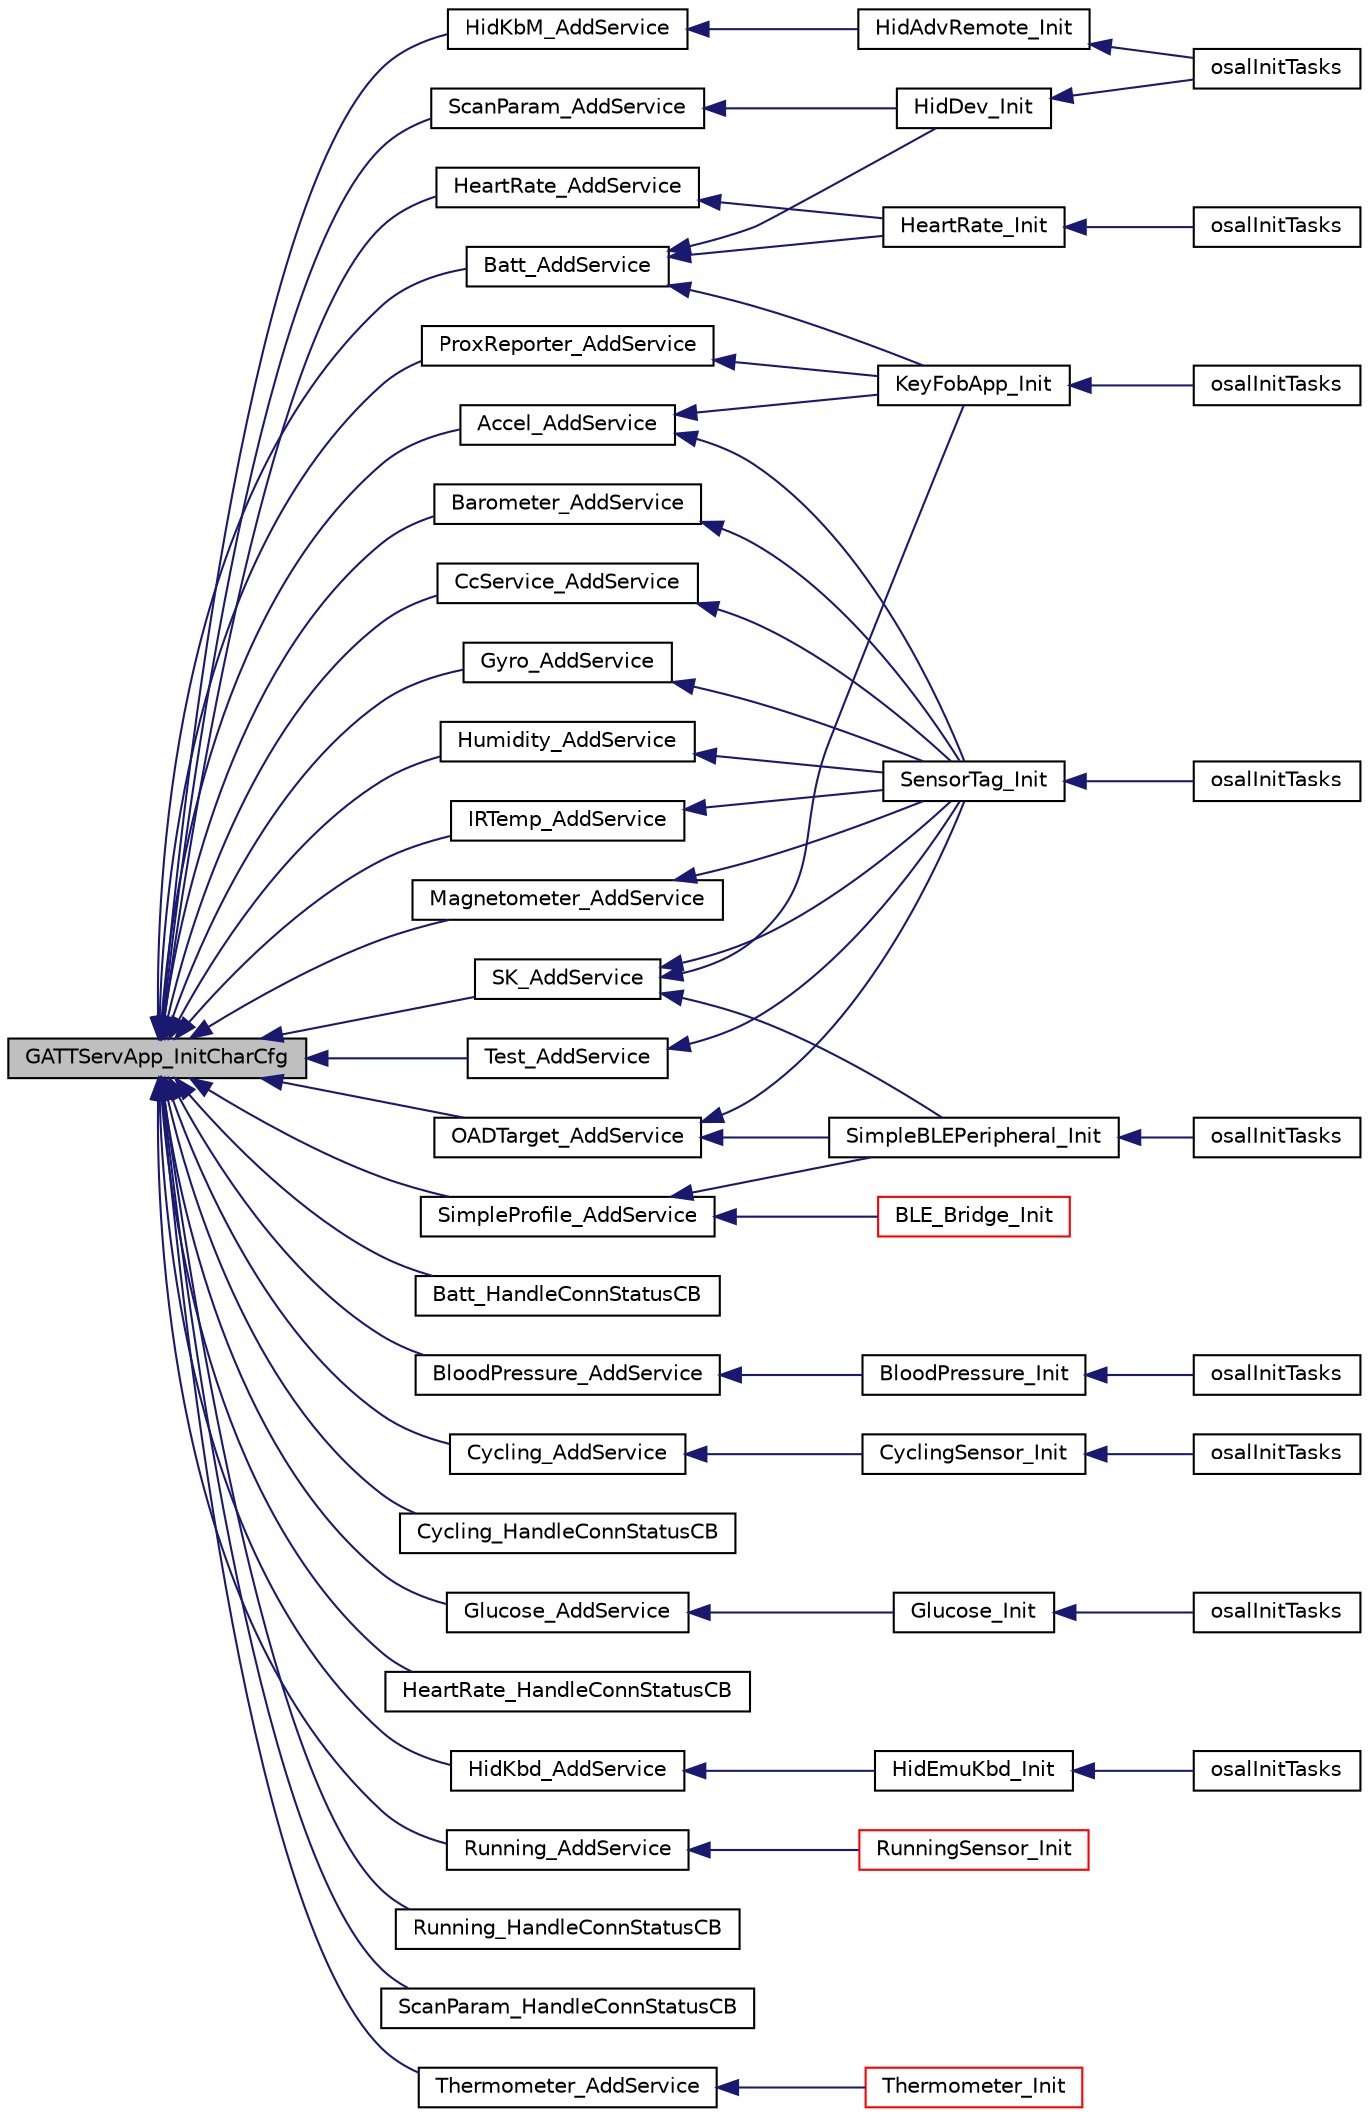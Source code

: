 digraph "GATTServApp_InitCharCfg"
{
  edge [fontname="Helvetica",fontsize="10",labelfontname="Helvetica",labelfontsize="10"];
  node [fontname="Helvetica",fontsize="10",shape=record];
  rankdir="LR";
  Node1 [label="GATTServApp_InitCharCfg",height=0.2,width=0.4,color="black", fillcolor="grey75", style="filled" fontcolor="black"];
  Node1 -> Node2 [dir="back",color="midnightblue",fontsize="10",style="solid",fontname="Helvetica"];
  Node2 [label="Accel_AddService",height=0.2,width=0.4,color="black", fillcolor="white", style="filled",URL="$accelerometerservice_8h.html#a08f15c25a2debf5853a54db220a854dd"];
  Node2 -> Node3 [dir="back",color="midnightblue",fontsize="10",style="solid",fontname="Helvetica"];
  Node3 [label="KeyFobApp_Init",height=0.2,width=0.4,color="black", fillcolor="white", style="filled",URL="$keyfobdemo_8h.html#a1f00cbcb76e97e9623514c3b41975921"];
  Node3 -> Node4 [dir="back",color="midnightblue",fontsize="10",style="solid",fontname="Helvetica"];
  Node4 [label="osalInitTasks",height=0.2,width=0.4,color="black", fillcolor="white", style="filled",URL="$_o_s_a_l___key_fob_demo_8c.html#a7ad49ef9f96d7753c3e77e0e69231bb2"];
  Node2 -> Node5 [dir="back",color="midnightblue",fontsize="10",style="solid",fontname="Helvetica"];
  Node5 [label="SensorTag_Init",height=0.2,width=0.4,color="black", fillcolor="white", style="filled",URL="$sensor_tag_8h.html#a13b2e5cf7a0072b8860136f3592c2f7f"];
  Node5 -> Node6 [dir="back",color="midnightblue",fontsize="10",style="solid",fontname="Helvetica"];
  Node6 [label="osalInitTasks",height=0.2,width=0.4,color="black", fillcolor="white", style="filled",URL="$_o_s_a_l___sensor_tag_8c.html#a7ad49ef9f96d7753c3e77e0e69231bb2"];
  Node1 -> Node7 [dir="back",color="midnightblue",fontsize="10",style="solid",fontname="Helvetica"];
  Node7 [label="Batt_AddService",height=0.2,width=0.4,color="black", fillcolor="white", style="filled",URL="$battservice_8h.html#a39e8c44103048166b029a42c4164f8b3"];
  Node7 -> Node8 [dir="back",color="midnightblue",fontsize="10",style="solid",fontname="Helvetica"];
  Node8 [label="HeartRate_Init",height=0.2,width=0.4,color="black", fillcolor="white", style="filled",URL="$heartrate_8h.html#aa4fc1aeabe9373cd435fc43b7c175fea"];
  Node8 -> Node9 [dir="back",color="midnightblue",fontsize="10",style="solid",fontname="Helvetica"];
  Node9 [label="osalInitTasks",height=0.2,width=0.4,color="black", fillcolor="white", style="filled",URL="$_o_s_a_l__heartrate_8c.html#a7ad49ef9f96d7753c3e77e0e69231bb2"];
  Node7 -> Node3 [dir="back",color="midnightblue",fontsize="10",style="solid",fontname="Helvetica"];
  Node7 -> Node10 [dir="back",color="midnightblue",fontsize="10",style="solid",fontname="Helvetica"];
  Node10 [label="HidDev_Init",height=0.2,width=0.4,color="black", fillcolor="white", style="filled",URL="$hiddev_8h.html#a375a694c66f488f2c56e23f27d690721"];
  Node10 -> Node11 [dir="back",color="midnightblue",fontsize="10",style="solid",fontname="Helvetica"];
  Node11 [label="osalInitTasks",height=0.2,width=0.4,color="black", fillcolor="white", style="filled",URL="$_o_s_a_l__hid_adv_remote_8c.html#a7ad49ef9f96d7753c3e77e0e69231bb2"];
  Node1 -> Node12 [dir="back",color="midnightblue",fontsize="10",style="solid",fontname="Helvetica"];
  Node12 [label="Batt_HandleConnStatusCB",height=0.2,width=0.4,color="black", fillcolor="white", style="filled",URL="$battservice_8h.html#a4490c0b83ba5ae46b703bb3066e8ab72"];
  Node1 -> Node13 [dir="back",color="midnightblue",fontsize="10",style="solid",fontname="Helvetica"];
  Node13 [label="BloodPressure_AddService",height=0.2,width=0.4,color="black", fillcolor="white", style="filled",URL="$bpservice_8h.html#a9aae9901b93e766435a3a62f4911edb5"];
  Node13 -> Node14 [dir="back",color="midnightblue",fontsize="10",style="solid",fontname="Helvetica"];
  Node14 [label="BloodPressure_Init",height=0.2,width=0.4,color="black", fillcolor="white", style="filled",URL="$blood_pressure_8h.html#a94649fb81e0eccd5975b8cb1cdbeb032"];
  Node14 -> Node15 [dir="back",color="midnightblue",fontsize="10",style="solid",fontname="Helvetica"];
  Node15 [label="osalInitTasks",height=0.2,width=0.4,color="black", fillcolor="white", style="filled",URL="$_o_s_a_l___blood_pressure_8c.html#a7ad49ef9f96d7753c3e77e0e69231bb2"];
  Node1 -> Node16 [dir="back",color="midnightblue",fontsize="10",style="solid",fontname="Helvetica"];
  Node16 [label="Cycling_AddService",height=0.2,width=0.4,color="black", fillcolor="white", style="filled",URL="$cyclingservice_8h.html#a1e164f8c835fe3a5f972674fdcf1d433"];
  Node16 -> Node17 [dir="back",color="midnightblue",fontsize="10",style="solid",fontname="Helvetica"];
  Node17 [label="CyclingSensor_Init",height=0.2,width=0.4,color="black", fillcolor="white", style="filled",URL="$cycling_sensor_8h.html#a899bf884f69030ebd3a7ca8a6aa6427b"];
  Node17 -> Node18 [dir="back",color="midnightblue",fontsize="10",style="solid",fontname="Helvetica"];
  Node18 [label="osalInitTasks",height=0.2,width=0.4,color="black", fillcolor="white", style="filled",URL="$_o_s_a_l__cycling_sensor_8c.html#a7ad49ef9f96d7753c3e77e0e69231bb2"];
  Node1 -> Node19 [dir="back",color="midnightblue",fontsize="10",style="solid",fontname="Helvetica"];
  Node19 [label="Cycling_HandleConnStatusCB",height=0.2,width=0.4,color="black", fillcolor="white", style="filled",URL="$cyclingservice_8h.html#a646d4e0ab524dfa794ecc19d3041b4a7"];
  Node1 -> Node20 [dir="back",color="midnightblue",fontsize="10",style="solid",fontname="Helvetica"];
  Node20 [label="Glucose_AddService",height=0.2,width=0.4,color="black", fillcolor="white", style="filled",URL="$glucservice_8h.html#ad5e4f95d7f68fb09cf152f4e33da0970"];
  Node20 -> Node21 [dir="back",color="midnightblue",fontsize="10",style="solid",fontname="Helvetica"];
  Node21 [label="Glucose_Init",height=0.2,width=0.4,color="black", fillcolor="white", style="filled",URL="$glucose_8h.html#a4da167f447996f1acbcfbf0b34278ea3"];
  Node21 -> Node22 [dir="back",color="midnightblue",fontsize="10",style="solid",fontname="Helvetica"];
  Node22 [label="osalInitTasks",height=0.2,width=0.4,color="black", fillcolor="white", style="filled",URL="$_o_s_a_l___glucose_8c.html#a7ad49ef9f96d7753c3e77e0e69231bb2"];
  Node1 -> Node23 [dir="back",color="midnightblue",fontsize="10",style="solid",fontname="Helvetica"];
  Node23 [label="HeartRate_AddService",height=0.2,width=0.4,color="black", fillcolor="white", style="filled",URL="$heartrateservice_8h.html#a2df1ff39a63ff6b0aefefcc7ef342282"];
  Node23 -> Node8 [dir="back",color="midnightblue",fontsize="10",style="solid",fontname="Helvetica"];
  Node1 -> Node24 [dir="back",color="midnightblue",fontsize="10",style="solid",fontname="Helvetica"];
  Node24 [label="HeartRate_HandleConnStatusCB",height=0.2,width=0.4,color="black", fillcolor="white", style="filled",URL="$heartrateservice_8h.html#a2cd2ed39084a285207923c4c5c1f4282"];
  Node1 -> Node25 [dir="back",color="midnightblue",fontsize="10",style="solid",fontname="Helvetica"];
  Node25 [label="HidKbd_AddService",height=0.2,width=0.4,color="black", fillcolor="white", style="filled",URL="$hidkbdservice_8h.html#ac09306b6936a9cc088accedba5231a9d"];
  Node25 -> Node26 [dir="back",color="midnightblue",fontsize="10",style="solid",fontname="Helvetica"];
  Node26 [label="HidEmuKbd_Init",height=0.2,width=0.4,color="black", fillcolor="white", style="filled",URL="$hidemukbd_8h.html#abb96c0de3a5bb7ef1a16e9bd65f2c5fc"];
  Node26 -> Node27 [dir="back",color="midnightblue",fontsize="10",style="solid",fontname="Helvetica"];
  Node27 [label="osalInitTasks",height=0.2,width=0.4,color="black", fillcolor="white", style="filled",URL="$_o_s_a_l__hidemukbd_8c.html#a7ad49ef9f96d7753c3e77e0e69231bb2"];
  Node1 -> Node28 [dir="back",color="midnightblue",fontsize="10",style="solid",fontname="Helvetica"];
  Node28 [label="HidKbM_AddService",height=0.2,width=0.4,color="black", fillcolor="white", style="filled",URL="$hidkbmservice_8h.html#ab6f416f208360578b6ad4377499dbca7"];
  Node28 -> Node29 [dir="back",color="midnightblue",fontsize="10",style="solid",fontname="Helvetica"];
  Node29 [label="HidAdvRemote_Init",height=0.2,width=0.4,color="black", fillcolor="white", style="filled",URL="$hid_adv_remote_8h.html#a9214b13e8b16b75583726016c869ff23"];
  Node29 -> Node11 [dir="back",color="midnightblue",fontsize="10",style="solid",fontname="Helvetica"];
  Node1 -> Node30 [dir="back",color="midnightblue",fontsize="10",style="solid",fontname="Helvetica"];
  Node30 [label="SK_AddService",height=0.2,width=0.4,color="black", fillcolor="white", style="filled",URL="$simplekeys_8h.html#acd33b71684c5b1590259ba407bbb19f2"];
  Node30 -> Node3 [dir="back",color="midnightblue",fontsize="10",style="solid",fontname="Helvetica"];
  Node30 -> Node5 [dir="back",color="midnightblue",fontsize="10",style="solid",fontname="Helvetica"];
  Node30 -> Node31 [dir="back",color="midnightblue",fontsize="10",style="solid",fontname="Helvetica"];
  Node31 [label="SimpleBLEPeripheral_Init",height=0.2,width=0.4,color="black", fillcolor="white", style="filled",URL="$simple_b_l_e_peripheral_8h.html#a6fcd1a4a66a1ced5b5baa29de52572ef"];
  Node31 -> Node32 [dir="back",color="midnightblue",fontsize="10",style="solid",fontname="Helvetica"];
  Node32 [label="osalInitTasks",height=0.2,width=0.4,color="black", fillcolor="white", style="filled",URL="$_o_s_a_l___simple_b_l_e_peripheral_8c.html#a7ad49ef9f96d7753c3e77e0e69231bb2"];
  Node1 -> Node33 [dir="back",color="midnightblue",fontsize="10",style="solid",fontname="Helvetica"];
  Node33 [label="OADTarget_AddService",height=0.2,width=0.4,color="black", fillcolor="white", style="filled",URL="$oad__target_8h.html#a57eb2c85f3d92c43b34b8dc2ceeb33ce"];
  Node33 -> Node5 [dir="back",color="midnightblue",fontsize="10",style="solid",fontname="Helvetica"];
  Node33 -> Node31 [dir="back",color="midnightblue",fontsize="10",style="solid",fontname="Helvetica"];
  Node1 -> Node34 [dir="back",color="midnightblue",fontsize="10",style="solid",fontname="Helvetica"];
  Node34 [label="ProxReporter_AddService",height=0.2,width=0.4,color="black", fillcolor="white", style="filled",URL="$proxreporter_8h.html#a4f34b75cbd801da3db96a38d6ce2544d"];
  Node34 -> Node3 [dir="back",color="midnightblue",fontsize="10",style="solid",fontname="Helvetica"];
  Node1 -> Node35 [dir="back",color="midnightblue",fontsize="10",style="solid",fontname="Helvetica"];
  Node35 [label="Running_AddService",height=0.2,width=0.4,color="black", fillcolor="white", style="filled",URL="$runningservice_8h.html#a578611e6b1cc2bf071751ed66b0def00"];
  Node35 -> Node36 [dir="back",color="midnightblue",fontsize="10",style="solid",fontname="Helvetica"];
  Node36 [label="RunningSensor_Init",height=0.2,width=0.4,color="red", fillcolor="white", style="filled",URL="$running_sensor_8h.html#a8051129ea00c8a7b03205ddb5cb3de87"];
  Node1 -> Node37 [dir="back",color="midnightblue",fontsize="10",style="solid",fontname="Helvetica"];
  Node37 [label="Running_HandleConnStatusCB",height=0.2,width=0.4,color="black", fillcolor="white", style="filled",URL="$runningservice_8h.html#a4372048799c0c9b6ad72074041645984"];
  Node1 -> Node38 [dir="back",color="midnightblue",fontsize="10",style="solid",fontname="Helvetica"];
  Node38 [label="ScanParam_AddService",height=0.2,width=0.4,color="black", fillcolor="white", style="filled",URL="$scanparamservice_8h.html#ab1515f578daa011acb6eec747b968477"];
  Node38 -> Node10 [dir="back",color="midnightblue",fontsize="10",style="solid",fontname="Helvetica"];
  Node1 -> Node39 [dir="back",color="midnightblue",fontsize="10",style="solid",fontname="Helvetica"];
  Node39 [label="ScanParam_HandleConnStatusCB",height=0.2,width=0.4,color="black", fillcolor="white", style="filled",URL="$scanparamservice_8h.html#a231944f0d6bc05940adb37fe0ae2cada"];
  Node1 -> Node40 [dir="back",color="midnightblue",fontsize="10",style="solid",fontname="Helvetica"];
  Node40 [label="Barometer_AddService",height=0.2,width=0.4,color="black", fillcolor="white", style="filled",URL="$barometerservice_8h.html#ae5af6a8158f32822cf8c5c8e5abf57cc"];
  Node40 -> Node5 [dir="back",color="midnightblue",fontsize="10",style="solid",fontname="Helvetica"];
  Node1 -> Node41 [dir="back",color="midnightblue",fontsize="10",style="solid",fontname="Helvetica"];
  Node41 [label="CcService_AddService",height=0.2,width=0.4,color="black", fillcolor="white", style="filled",URL="$ccservice_8h.html#a6b025d58f9d06cc7eda4adfc19d1abd1"];
  Node41 -> Node5 [dir="back",color="midnightblue",fontsize="10",style="solid",fontname="Helvetica"];
  Node1 -> Node42 [dir="back",color="midnightblue",fontsize="10",style="solid",fontname="Helvetica"];
  Node42 [label="Gyro_AddService",height=0.2,width=0.4,color="black", fillcolor="white", style="filled",URL="$gyroservice_8h.html#af38f714d78e0cd9c8e18d123cf53cf28"];
  Node42 -> Node5 [dir="back",color="midnightblue",fontsize="10",style="solid",fontname="Helvetica"];
  Node1 -> Node43 [dir="back",color="midnightblue",fontsize="10",style="solid",fontname="Helvetica"];
  Node43 [label="Humidity_AddService",height=0.2,width=0.4,color="black", fillcolor="white", style="filled",URL="$humidityservice_8h.html#a7de4278be2551d21cc6e7a20b0c6fdec"];
  Node43 -> Node5 [dir="back",color="midnightblue",fontsize="10",style="solid",fontname="Helvetica"];
  Node1 -> Node44 [dir="back",color="midnightblue",fontsize="10",style="solid",fontname="Helvetica"];
  Node44 [label="IRTemp_AddService",height=0.2,width=0.4,color="black", fillcolor="white", style="filled",URL="$irtempservice_8h.html#afce2251e3b45823b2f9371afa6b70828"];
  Node44 -> Node5 [dir="back",color="midnightblue",fontsize="10",style="solid",fontname="Helvetica"];
  Node1 -> Node45 [dir="back",color="midnightblue",fontsize="10",style="solid",fontname="Helvetica"];
  Node45 [label="Magnetometer_AddService",height=0.2,width=0.4,color="black", fillcolor="white", style="filled",URL="$magnetometerservice_8h.html#a18c08f3e32e2ab66196efa5fffd3167a"];
  Node45 -> Node5 [dir="back",color="midnightblue",fontsize="10",style="solid",fontname="Helvetica"];
  Node1 -> Node46 [dir="back",color="midnightblue",fontsize="10",style="solid",fontname="Helvetica"];
  Node46 [label="Test_AddService",height=0.2,width=0.4,color="black", fillcolor="white", style="filled",URL="$testservice_8h.html#a7d3078d20cc9f9668ed63593aa41d6e6"];
  Node46 -> Node5 [dir="back",color="midnightblue",fontsize="10",style="solid",fontname="Helvetica"];
  Node1 -> Node47 [dir="back",color="midnightblue",fontsize="10",style="solid",fontname="Helvetica"];
  Node47 [label="SimpleProfile_AddService",height=0.2,width=0.4,color="black", fillcolor="white", style="filled",URL="$simple_g_a_t_tprofile___bridge_8h.html#a47e0bfe23b1d44f7803b8beebf2aa7c2"];
  Node47 -> Node48 [dir="back",color="midnightblue",fontsize="10",style="solid",fontname="Helvetica"];
  Node48 [label="BLE_Bridge_Init",height=0.2,width=0.4,color="red", fillcolor="white", style="filled",URL="$_b_l_e___bridge_8h.html#a517c0c40f64f6bc27b708b902e21b0e8"];
  Node47 -> Node31 [dir="back",color="midnightblue",fontsize="10",style="solid",fontname="Helvetica"];
  Node1 -> Node49 [dir="back",color="midnightblue",fontsize="10",style="solid",fontname="Helvetica"];
  Node49 [label="Thermometer_AddService",height=0.2,width=0.4,color="black", fillcolor="white", style="filled",URL="$thermometerservice_8h.html#a860816372526218b8549e315e300971b"];
  Node49 -> Node50 [dir="back",color="midnightblue",fontsize="10",style="solid",fontname="Helvetica"];
  Node50 [label="Thermometer_Init",height=0.2,width=0.4,color="red", fillcolor="white", style="filled",URL="$thermometer_8h.html#ad5c3318fbd618488fa9f7c2f4b3bcf48"];
}
